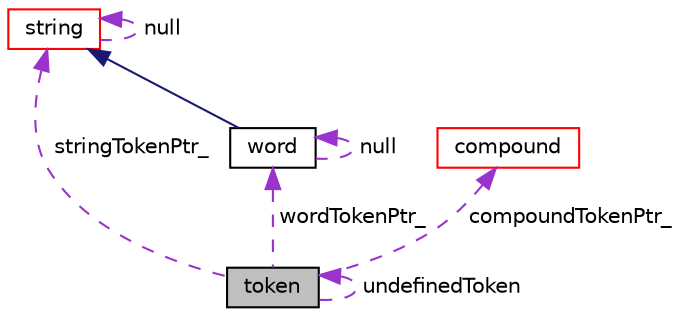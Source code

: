 digraph "token"
{
  bgcolor="transparent";
  edge [fontname="Helvetica",fontsize="10",labelfontname="Helvetica",labelfontsize="10"];
  node [fontname="Helvetica",fontsize="10",shape=record];
  Node1 [label="token",height=0.2,width=0.4,color="black", fillcolor="grey75", style="filled", fontcolor="black"];
  Node2 -> Node1 [dir="back",color="darkorchid3",fontsize="10",style="dashed",label=" stringTokenPtr_" ,fontname="Helvetica"];
  Node2 [label="string",height=0.2,width=0.4,color="red",URL="$a02455.html",tooltip="A class for handling character strings derived from std::string. "];
  Node2 -> Node2 [dir="back",color="darkorchid3",fontsize="10",style="dashed",label=" null" ,fontname="Helvetica"];
  Node1 -> Node1 [dir="back",color="darkorchid3",fontsize="10",style="dashed",label=" undefinedToken" ,fontname="Helvetica"];
  Node3 -> Node1 [dir="back",color="darkorchid3",fontsize="10",style="dashed",label=" compoundTokenPtr_" ,fontname="Helvetica"];
  Node3 [label="compound",height=0.2,width=0.4,color="red",URL="$a00336.html",tooltip="Abstract base class for complex tokens. "];
  Node4 -> Node1 [dir="back",color="darkorchid3",fontsize="10",style="dashed",label=" wordTokenPtr_" ,fontname="Helvetica"];
  Node4 [label="word",height=0.2,width=0.4,color="black",URL="$a02869.html",tooltip="A class for handling words, derived from string. "];
  Node2 -> Node4 [dir="back",color="midnightblue",fontsize="10",style="solid",fontname="Helvetica"];
  Node4 -> Node4 [dir="back",color="darkorchid3",fontsize="10",style="dashed",label=" null" ,fontname="Helvetica"];
}
